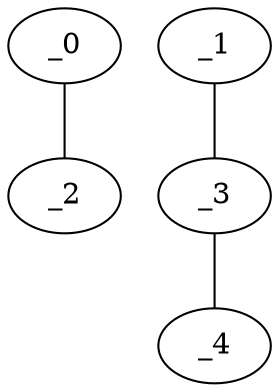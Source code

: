 graph KP1_0102 {
	_0	 [x="0.829506",
		y="2.89756"];
	_2	 [x="0.723077",
		y="0.750044"];
	_0 -- _2;
	_1	 [x="2.0145",
		y="2.74809"];
	_3	 [x="0.687518",
		y="1.74509"];
	_1 -- _3;
	_4	 [x="1.83754",
		y="0.669837"];
	_3 -- _4;
}

